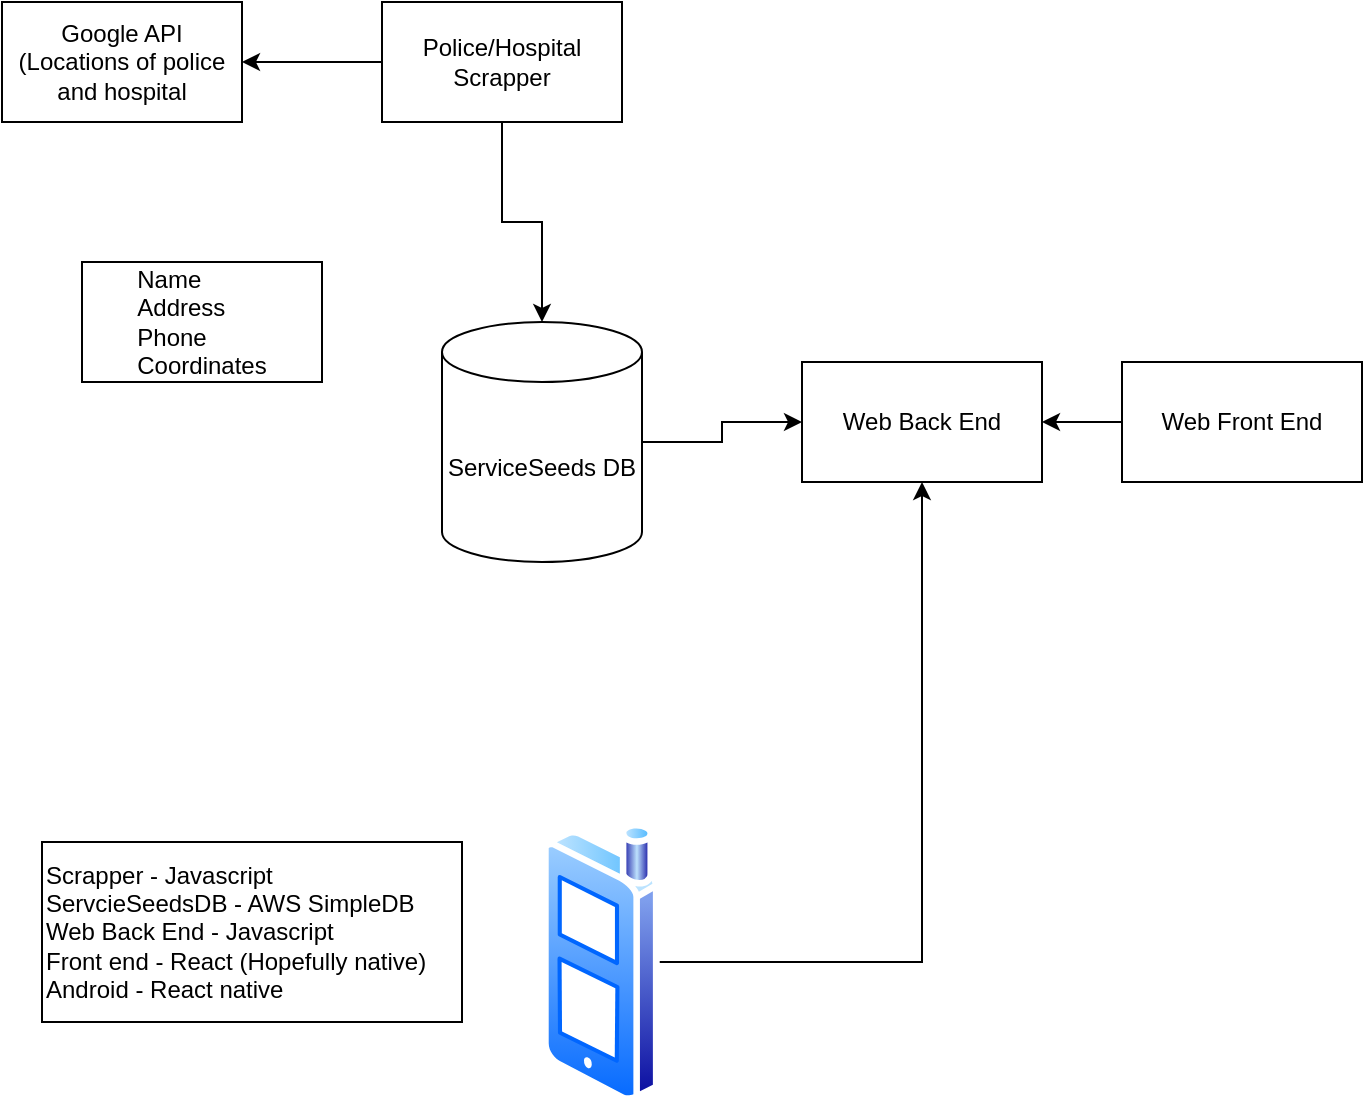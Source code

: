 <mxfile version="15.2.9" type="device"><diagram id="U_XCzmCL6RcfCkaT1Cn6" name="Page-1"><mxGraphModel dx="1422" dy="772" grid="1" gridSize="10" guides="1" tooltips="1" connect="1" arrows="1" fold="1" page="1" pageScale="1" pageWidth="850" pageHeight="1100" math="0" shadow="0"><root><mxCell id="0"/><mxCell id="1" parent="0"/><mxCell id="fDip01qglG4OLI0Vz8xs-2" value="Google API&lt;br&gt;(Locations of police and hospital" style="rounded=0;whiteSpace=wrap;html=1;" vertex="1" parent="1"><mxGeometry x="10" y="30" width="120" height="60" as="geometry"/></mxCell><mxCell id="fDip01qglG4OLI0Vz8xs-4" style="edgeStyle=orthogonalEdgeStyle;rounded=0;orthogonalLoop=1;jettySize=auto;html=1;" edge="1" parent="1" source="fDip01qglG4OLI0Vz8xs-3" target="fDip01qglG4OLI0Vz8xs-2"><mxGeometry relative="1" as="geometry"/></mxCell><mxCell id="fDip01qglG4OLI0Vz8xs-5" style="edgeStyle=orthogonalEdgeStyle;rounded=0;orthogonalLoop=1;jettySize=auto;html=1;" edge="1" parent="1" source="fDip01qglG4OLI0Vz8xs-3" target="fDip01qglG4OLI0Vz8xs-6"><mxGeometry relative="1" as="geometry"><mxPoint x="260" y="230" as="targetPoint"/></mxGeometry></mxCell><mxCell id="fDip01qglG4OLI0Vz8xs-3" value="Police/Hospital Scrapper" style="rounded=0;whiteSpace=wrap;html=1;" vertex="1" parent="1"><mxGeometry x="200" y="30" width="120" height="60" as="geometry"/></mxCell><mxCell id="fDip01qglG4OLI0Vz8xs-9" style="edgeStyle=orthogonalEdgeStyle;rounded=0;orthogonalLoop=1;jettySize=auto;html=1;entryX=0;entryY=0.5;entryDx=0;entryDy=0;" edge="1" parent="1" source="fDip01qglG4OLI0Vz8xs-6" target="fDip01qglG4OLI0Vz8xs-8"><mxGeometry relative="1" as="geometry"/></mxCell><mxCell id="fDip01qglG4OLI0Vz8xs-6" value="ServiceSeeds DB" style="shape=cylinder3;whiteSpace=wrap;html=1;boundedLbl=1;backgroundOutline=1;size=15;" vertex="1" parent="1"><mxGeometry x="230" y="190" width="100" height="120" as="geometry"/></mxCell><mxCell id="fDip01qglG4OLI0Vz8xs-7" value="&lt;div style=&quot;text-align: left&quot;&gt;&lt;span&gt;Name&lt;/span&gt;&lt;/div&gt;&lt;div style=&quot;text-align: left&quot;&gt;&lt;span&gt;Address&lt;/span&gt;&lt;/div&gt;&lt;div style=&quot;text-align: left&quot;&gt;&lt;span&gt;Phone&lt;/span&gt;&lt;/div&gt;&lt;div style=&quot;text-align: left&quot;&gt;&lt;span&gt;Coordinates&lt;/span&gt;&lt;/div&gt;" style="rounded=0;whiteSpace=wrap;html=1;" vertex="1" parent="1"><mxGeometry x="50" y="160" width="120" height="60" as="geometry"/></mxCell><mxCell id="fDip01qglG4OLI0Vz8xs-8" value="Web Back End" style="rounded=0;whiteSpace=wrap;html=1;" vertex="1" parent="1"><mxGeometry x="410" y="210" width="120" height="60" as="geometry"/></mxCell><mxCell id="fDip01qglG4OLI0Vz8xs-12" style="edgeStyle=orthogonalEdgeStyle;rounded=0;orthogonalLoop=1;jettySize=auto;html=1;entryX=0.5;entryY=1;entryDx=0;entryDy=0;" edge="1" parent="1" source="fDip01qglG4OLI0Vz8xs-10" target="fDip01qglG4OLI0Vz8xs-8"><mxGeometry relative="1" as="geometry"/></mxCell><mxCell id="fDip01qglG4OLI0Vz8xs-10" value="" style="aspect=fixed;perimeter=ellipsePerimeter;html=1;align=center;shadow=0;dashed=0;spacingTop=3;image;image=img/lib/active_directory/cell_phone.svg;" vertex="1" parent="1"><mxGeometry x="280" y="440" width="58.8" height="140" as="geometry"/></mxCell><mxCell id="fDip01qglG4OLI0Vz8xs-17" style="edgeStyle=orthogonalEdgeStyle;rounded=0;orthogonalLoop=1;jettySize=auto;html=1;entryX=1;entryY=0.5;entryDx=0;entryDy=0;" edge="1" parent="1" source="fDip01qglG4OLI0Vz8xs-13" target="fDip01qglG4OLI0Vz8xs-8"><mxGeometry relative="1" as="geometry"/></mxCell><mxCell id="fDip01qglG4OLI0Vz8xs-13" value="Web Front End" style="rounded=0;whiteSpace=wrap;html=1;" vertex="1" parent="1"><mxGeometry x="570" y="210" width="120" height="60" as="geometry"/></mxCell><mxCell id="fDip01qglG4OLI0Vz8xs-16" value="Scrapper - Javascript&amp;nbsp;&lt;br&gt;ServcieSeedsDB - AWS SimpleDB&lt;br&gt;Web Back End - Javascript&lt;br&gt;Front end - React (Hopefully native)&lt;br&gt;Android - React native" style="rounded=0;whiteSpace=wrap;html=1;align=left;" vertex="1" parent="1"><mxGeometry x="30" y="450" width="210" height="90" as="geometry"/></mxCell></root></mxGraphModel></diagram></mxfile>